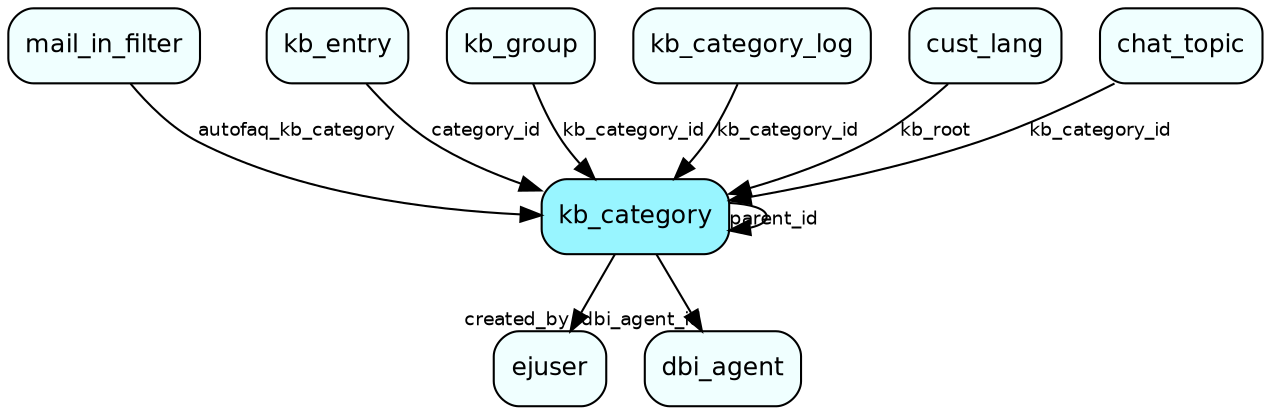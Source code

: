 digraph kb_category  {
node [shape = box style="rounded, filled" fontname = "Helvetica" fontsize = "12" ]
edge [fontname = "Helvetica" fontsize = "9"]

kb_category[fillcolor = "cadetblue1"]
ejuser[fillcolor = "azure1"]
dbi_agent[fillcolor = "azure1"]
mail_in_filter[fillcolor = "azure1"]
kb_entry[fillcolor = "azure1"]
kb_group[fillcolor = "azure1"]
kb_category_log[fillcolor = "azure1"]
cust_lang[fillcolor = "azure1"]
chat_topic[fillcolor = "azure1"]
kb_category -> kb_category [headlabel = "parent_id"]
kb_category -> ejuser [headlabel = "created_by"]
kb_category -> dbi_agent [headlabel = "dbi_agent_id"]
mail_in_filter -> kb_category [label = "autofaq_kb_category"]
kb_entry -> kb_category [label = "category_id"]
kb_group -> kb_category [label = "kb_category_id"]
kb_category_log -> kb_category [label = "kb_category_id"]
cust_lang -> kb_category [label = "kb_root"]
chat_topic -> kb_category [label = "kb_category_id"]
}
